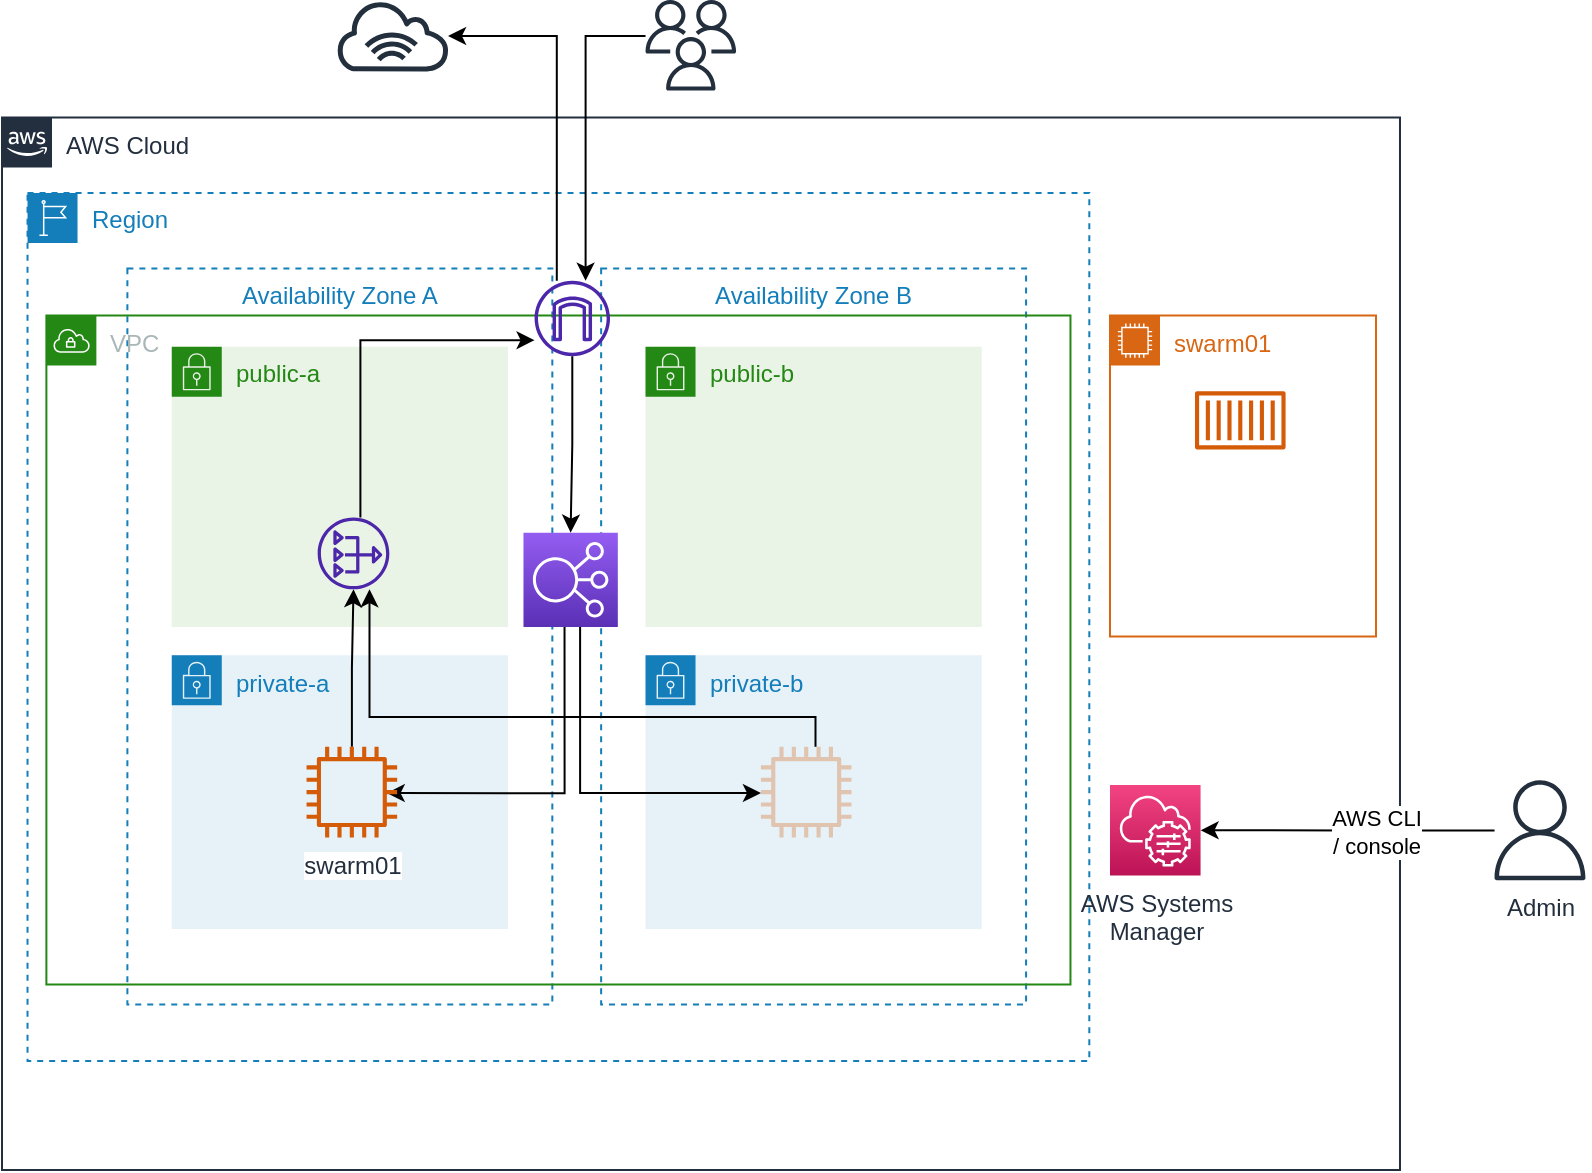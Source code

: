 <mxfile version="20.3.0" type="device"><diagram id="UMgFxtPS24bmHm647L1n" name="Page-1"><mxGraphModel dx="1102" dy="865" grid="1" gridSize="10" guides="1" tooltips="1" connect="1" arrows="1" fold="1" page="1" pageScale="1" pageWidth="1169" pageHeight="827" math="0" shadow="0"><root><mxCell id="0"/><mxCell id="1" parent="0"/><mxCell id="9_i05HSM28CkbswEpK7s-64" value="" style="group" vertex="1" connectable="0" parent="1"><mxGeometry x="96" y="275" width="704" height="585" as="geometry"/></mxCell><mxCell id="9_i05HSM28CkbswEpK7s-65" value="AWS Cloud" style="points=[[0,0],[0.25,0],[0.5,0],[0.75,0],[1,0],[1,0.25],[1,0.5],[1,0.75],[1,1],[0.75,1],[0.5,1],[0.25,1],[0,1],[0,0.75],[0,0.5],[0,0.25]];outlineConnect=0;gradientColor=none;html=1;whiteSpace=wrap;fontSize=12;fontStyle=0;shape=mxgraph.aws4.group;grIcon=mxgraph.aws4.group_aws_cloud_alt;strokeColor=#232F3E;fillColor=none;verticalAlign=top;align=left;spacingLeft=30;fontColor=#232F3E;dashed=0;container=1;pointerEvents=0;collapsible=0;recursiveResize=0;" vertex="1" parent="9_i05HSM28CkbswEpK7s-64"><mxGeometry y="58.736" width="698.996" height="526.264" as="geometry"/></mxCell><mxCell id="9_i05HSM28CkbswEpK7s-66" value="Region" style="points=[[0,0],[0.25,0],[0.5,0],[0.75,0],[1,0],[1,0.25],[1,0.5],[1,0.75],[1,1],[0.75,1],[0.5,1],[0.25,1],[0,1],[0,0.75],[0,0.5],[0,0.25]];outlineConnect=0;gradientColor=none;html=1;whiteSpace=wrap;fontSize=12;fontStyle=0;container=1;pointerEvents=0;collapsible=0;recursiveResize=0;shape=mxgraph.aws4.group;grIcon=mxgraph.aws4.group_region;strokeColor=#147EBA;fillColor=none;verticalAlign=top;align=left;spacingLeft=30;fontColor=#147EBA;dashed=1;" vertex="1" parent="9_i05HSM28CkbswEpK7s-65"><mxGeometry x="12.76" y="37.742" width="530.9" height="434.032" as="geometry"/></mxCell><mxCell id="9_i05HSM28CkbswEpK7s-67" value="Availability Zone A" style="fillColor=none;strokeColor=#147EBA;dashed=1;verticalAlign=top;fontStyle=0;fontColor=#147EBA;" vertex="1" parent="9_i05HSM28CkbswEpK7s-66"><mxGeometry x="49.928" y="37.742" width="212.473" height="367.984" as="geometry"/></mxCell><mxCell id="9_i05HSM28CkbswEpK7s-68" value="public-a" style="points=[[0,0],[0.25,0],[0.5,0],[0.75,0],[1,0],[1,0.25],[1,0.5],[1,0.75],[1,1],[0.75,1],[0.5,1],[0.25,1],[0,1],[0,0.75],[0,0.5],[0,0.25]];outlineConnect=0;gradientColor=none;html=1;whiteSpace=wrap;fontSize=12;fontStyle=0;container=1;pointerEvents=0;collapsible=0;recursiveResize=0;shape=mxgraph.aws4.group;grIcon=mxgraph.aws4.group_security_group;grStroke=0;strokeColor=#248814;fillColor=#E9F3E6;verticalAlign=top;align=left;spacingLeft=30;fontColor=#248814;dashed=0;" vertex="1" parent="9_i05HSM28CkbswEpK7s-66"><mxGeometry x="72.119" y="76.899" width="168.092" height="140.117" as="geometry"/></mxCell><mxCell id="9_i05HSM28CkbswEpK7s-69" value="" style="sketch=0;outlineConnect=0;fontColor=#232F3E;gradientColor=none;fillColor=#4D27AA;strokeColor=none;dashed=0;verticalLabelPosition=bottom;verticalAlign=top;align=center;html=1;fontSize=12;fontStyle=0;aspect=fixed;pointerEvents=1;shape=mxgraph.aws4.nat_gateway;shadow=0;" vertex="1" parent="9_i05HSM28CkbswEpK7s-68"><mxGeometry x="72.951" y="85.391" width="35.855" height="35.855" as="geometry"/></mxCell><mxCell id="9_i05HSM28CkbswEpK7s-70" value="private-a" style="points=[[0,0],[0.25,0],[0.5,0],[0.75,0],[1,0],[1,0.25],[1,0.5],[1,0.75],[1,1],[0.75,1],[0.5,1],[0.25,1],[0,1],[0,0.75],[0,0.5],[0,0.25]];outlineConnect=0;gradientColor=none;html=1;whiteSpace=wrap;fontSize=12;fontStyle=0;container=1;pointerEvents=0;collapsible=0;recursiveResize=0;shape=mxgraph.aws4.group;grIcon=mxgraph.aws4.group_security_group;grStroke=0;strokeColor=#147EBA;fillColor=#E6F2F8;verticalAlign=top;align=left;spacingLeft=30;fontColor=#147EBA;dashed=0;" vertex="1" parent="9_i05HSM28CkbswEpK7s-66"><mxGeometry x="72.119" y="231.169" width="168.092" height="136.815" as="geometry"/></mxCell><mxCell id="9_i05HSM28CkbswEpK7s-72" value="Availability Zone B" style="fillColor=none;strokeColor=#147EBA;dashed=1;verticalAlign=top;fontStyle=0;fontColor=#147EBA;" vertex="1" parent="9_i05HSM28CkbswEpK7s-66"><mxGeometry x="286.81" y="37.742" width="212.473" height="367.984" as="geometry"/></mxCell><mxCell id="9_i05HSM28CkbswEpK7s-73" value="public-b" style="points=[[0,0],[0.25,0],[0.5,0],[0.75,0],[1,0],[1,0.25],[1,0.5],[1,0.75],[1,1],[0.75,1],[0.5,1],[0.25,1],[0,1],[0,0.75],[0,0.5],[0,0.25]];outlineConnect=0;gradientColor=none;html=1;whiteSpace=wrap;fontSize=12;fontStyle=0;container=1;pointerEvents=0;collapsible=0;recursiveResize=0;shape=mxgraph.aws4.group;grIcon=mxgraph.aws4.group_security_group;grStroke=0;strokeColor=#248814;fillColor=#E9F3E6;verticalAlign=top;align=left;spacingLeft=30;fontColor=#248814;dashed=0;" vertex="1" parent="9_i05HSM28CkbswEpK7s-66"><mxGeometry x="309.001" y="76.899" width="168.092" height="140.117" as="geometry"/></mxCell><mxCell id="9_i05HSM28CkbswEpK7s-74" value="private-b" style="points=[[0,0],[0.25,0],[0.5,0],[0.75,0],[1,0],[1,0.25],[1,0.5],[1,0.75],[1,1],[0.75,1],[0.5,1],[0.25,1],[0,1],[0,0.75],[0,0.5],[0,0.25]];outlineConnect=0;gradientColor=none;html=1;whiteSpace=wrap;fontSize=12;fontStyle=0;container=1;pointerEvents=0;collapsible=0;recursiveResize=0;shape=mxgraph.aws4.group;grIcon=mxgraph.aws4.group_security_group;grStroke=0;strokeColor=#147EBA;fillColor=#E6F2F8;verticalAlign=top;align=left;spacingLeft=30;fontColor=#147EBA;dashed=0;" vertex="1" parent="9_i05HSM28CkbswEpK7s-66"><mxGeometry x="309.001" y="231.169" width="168.092" height="136.815" as="geometry"/></mxCell><mxCell id="9_i05HSM28CkbswEpK7s-75" value="" style="sketch=0;outlineConnect=0;fontColor=#232F3E;gradientColor=none;fillColor=#D45B07;strokeColor=none;dashed=1;verticalLabelPosition=bottom;verticalAlign=top;align=center;html=1;fontSize=12;fontStyle=0;aspect=fixed;pointerEvents=1;shape=mxgraph.aws4.instance2;shadow=0;opacity=30;" vertex="1" parent="9_i05HSM28CkbswEpK7s-74"><mxGeometry x="57.695" y="45.762" width="45.29" height="45.29" as="geometry"/></mxCell><mxCell id="9_i05HSM28CkbswEpK7s-76" value="VPC" style="points=[[0,0],[0.25,0],[0.5,0],[0.75,0],[1,0],[1,0.25],[1,0.5],[1,0.75],[1,1],[0.75,1],[0.5,1],[0.25,1],[0,1],[0,0.75],[0,0.5],[0,0.25]];outlineConnect=0;gradientColor=none;html=1;whiteSpace=wrap;fontSize=12;fontStyle=0;container=1;pointerEvents=0;collapsible=0;recursiveResize=0;shape=mxgraph.aws4.group;grIcon=mxgraph.aws4.group_vpc;strokeColor=#248814;fillColor=none;verticalAlign=top;align=left;spacingLeft=30;fontColor=#AAB7B8;dashed=0;shadow=0;sketch=0;" vertex="1" parent="9_i05HSM28CkbswEpK7s-66"><mxGeometry x="9.431" y="61.331" width="512.042" height="334.488" as="geometry"/></mxCell><mxCell id="9_i05HSM28CkbswEpK7s-77" value="" style="sketch=0;outlineConnect=0;fontColor=#232F3E;gradientColor=none;fillColor=#4D27AA;strokeColor=none;dashed=0;verticalLabelPosition=bottom;verticalAlign=top;align=center;html=1;fontSize=12;fontStyle=0;aspect=fixed;pointerEvents=1;shape=mxgraph.aws4.internet_gateway;shadow=0;" vertex="1" parent="9_i05HSM28CkbswEpK7s-76"><mxGeometry x="244.094" y="-17.456" width="37.742" height="37.742" as="geometry"/></mxCell><mxCell id="9_i05HSM28CkbswEpK7s-80" style="edgeStyle=orthogonalEdgeStyle;rounded=0;orthogonalLoop=1;jettySize=auto;html=1;entryX=0.885;entryY=0.511;entryDx=0;entryDy=0;entryPerimeter=0;" edge="1" parent="9_i05HSM28CkbswEpK7s-66" target="9_i05HSM28CkbswEpK7s-71"><mxGeometry relative="1" as="geometry"><mxPoint x="268.503" y="217.016" as="sourcePoint"/><mxPoint x="196.385" y="300.096" as="targetPoint"/><Array as="points"><mxPoint x="268.503" y="300.048"/></Array></mxGeometry></mxCell><mxCell id="9_i05HSM28CkbswEpK7s-81" style="edgeStyle=orthogonalEdgeStyle;rounded=0;orthogonalLoop=1;jettySize=auto;html=1;" edge="1" parent="9_i05HSM28CkbswEpK7s-66" source="9_i05HSM28CkbswEpK7s-82" target="9_i05HSM28CkbswEpK7s-75"><mxGeometry relative="1" as="geometry"><Array as="points"><mxPoint x="276.27" y="300.048"/></Array></mxGeometry></mxCell><mxCell id="9_i05HSM28CkbswEpK7s-82" value="" style="sketch=0;points=[[0,0,0],[0.25,0,0],[0.5,0,0],[0.75,0,0],[1,0,0],[0,1,0],[0.25,1,0],[0.5,1,0],[0.75,1,0],[1,1,0],[0,0.25,0],[0,0.5,0],[0,0.75,0],[1,0.25,0],[1,0.5,0],[1,0.75,0]];outlineConnect=0;fontColor=#232F3E;gradientColor=#945DF2;gradientDirection=north;fillColor=#5A30B5;strokeColor=#ffffff;dashed=0;verticalLabelPosition=bottom;verticalAlign=top;align=center;html=1;fontSize=12;fontStyle=0;aspect=fixed;shape=mxgraph.aws4.resourceIcon;resIcon=mxgraph.aws4.elastic_load_balancing;" vertex="1" parent="9_i05HSM28CkbswEpK7s-66"><mxGeometry x="247.977" y="169.839" width="47.177" height="47.177" as="geometry"/></mxCell><mxCell id="9_i05HSM28CkbswEpK7s-83" style="edgeStyle=orthogonalEdgeStyle;rounded=0;orthogonalLoop=1;jettySize=auto;html=1;" edge="1" parent="9_i05HSM28CkbswEpK7s-66" source="9_i05HSM28CkbswEpK7s-75" target="9_i05HSM28CkbswEpK7s-69"><mxGeometry relative="1" as="geometry"><Array as="points"><mxPoint x="394" y="262"/><mxPoint x="171" y="262"/></Array></mxGeometry></mxCell><mxCell id="9_i05HSM28CkbswEpK7s-84" style="edgeStyle=orthogonalEdgeStyle;rounded=0;orthogonalLoop=1;jettySize=auto;html=1;" edge="1" parent="9_i05HSM28CkbswEpK7s-66" source="9_i05HSM28CkbswEpK7s-69" target="9_i05HSM28CkbswEpK7s-77"><mxGeometry relative="1" as="geometry"><Array as="points"><mxPoint x="166.428" y="73.597"/></Array></mxGeometry></mxCell><mxCell id="9_i05HSM28CkbswEpK7s-85" style="edgeStyle=orthogonalEdgeStyle;rounded=0;orthogonalLoop=1;jettySize=auto;html=1;" edge="1" parent="9_i05HSM28CkbswEpK7s-66" source="9_i05HSM28CkbswEpK7s-77" target="9_i05HSM28CkbswEpK7s-82"><mxGeometry relative="1" as="geometry"><mxPoint x="271.24" y="108.522" as="sourcePoint"/></mxGeometry></mxCell><mxCell id="9_i05HSM28CkbswEpK7s-99" value="swarm01" style="points=[[0,0],[0.25,0],[0.5,0],[0.75,0],[1,0],[1,0.25],[1,0.5],[1,0.75],[1,1],[0.75,1],[0.5,1],[0.25,1],[0,1],[0,0.75],[0,0.5],[0,0.25]];outlineConnect=0;gradientColor=none;html=1;whiteSpace=wrap;fontSize=12;fontStyle=0;container=1;pointerEvents=0;collapsible=0;recursiveResize=0;shape=mxgraph.aws4.group;grIcon=mxgraph.aws4.group_ec2_instance_contents;strokeColor=#D86613;fillColor=none;verticalAlign=top;align=left;spacingLeft=30;fontColor=#D86613;dashed=0;" vertex="1" parent="9_i05HSM28CkbswEpK7s-65"><mxGeometry x="554" y="99.073" width="133" height="160.403" as="geometry"/></mxCell><mxCell id="9_i05HSM28CkbswEpK7s-100" value="" style="sketch=0;outlineConnect=0;fontColor=#232F3E;gradientColor=none;fillColor=#D45B07;strokeColor=none;dashed=0;verticalLabelPosition=bottom;verticalAlign=top;align=center;html=1;fontSize=12;fontStyle=0;aspect=fixed;pointerEvents=1;shape=mxgraph.aws4.container_1;labelBackgroundColor=default;" vertex="1" parent="9_i05HSM28CkbswEpK7s-99"><mxGeometry x="42.5" y="37.742" width="45.29" height="29.25" as="geometry"/></mxCell><mxCell id="9_i05HSM28CkbswEpK7s-91" value="" style="sketch=0;outlineConnect=0;fontColor=#232F3E;gradientColor=none;fillColor=#232F3D;strokeColor=none;dashed=0;verticalLabelPosition=bottom;verticalAlign=top;align=center;html=1;fontSize=12;fontStyle=0;aspect=fixed;pointerEvents=1;shape=mxgraph.aws4.internet_alt1;" vertex="1" parent="9_i05HSM28CkbswEpK7s-64"><mxGeometry x="166.428" width="58.028" height="35.713" as="geometry"/></mxCell><mxCell id="9_i05HSM28CkbswEpK7s-92" style="edgeStyle=orthogonalEdgeStyle;rounded=0;orthogonalLoop=1;jettySize=auto;html=1;" edge="1" parent="9_i05HSM28CkbswEpK7s-64" source="9_i05HSM28CkbswEpK7s-77" target="9_i05HSM28CkbswEpK7s-91"><mxGeometry relative="1" as="geometry"><Array as="points"><mxPoint x="277.379" y="17.927"/></Array></mxGeometry></mxCell><mxCell id="9_i05HSM28CkbswEpK7s-93" style="edgeStyle=orthogonalEdgeStyle;rounded=0;orthogonalLoop=1;jettySize=auto;html=1;" edge="1" parent="9_i05HSM28CkbswEpK7s-64" source="9_i05HSM28CkbswEpK7s-94" target="9_i05HSM28CkbswEpK7s-77"><mxGeometry relative="1" as="geometry"><mxPoint x="343.95" y="17.927" as="sourcePoint"/><mxPoint x="291.708" y="130.974" as="targetPoint"/><Array as="points"><mxPoint x="291.803" y="17.927"/></Array></mxGeometry></mxCell><mxCell id="9_i05HSM28CkbswEpK7s-94" value="" style="sketch=0;outlineConnect=0;fontColor=#232F3E;gradientColor=none;fillColor=#232F3D;strokeColor=none;dashed=0;verticalLabelPosition=bottom;verticalAlign=top;align=center;html=1;fontSize=12;fontStyle=0;aspect=fixed;pointerEvents=1;shape=mxgraph.aws4.users;shadow=0;" vertex="1" parent="9_i05HSM28CkbswEpK7s-64"><mxGeometry x="321.76" width="45.29" height="45.29" as="geometry"/></mxCell><mxCell id="9_i05HSM28CkbswEpK7s-78" style="edgeStyle=orthogonalEdgeStyle;rounded=0;orthogonalLoop=1;jettySize=auto;html=1;" edge="1" parent="9_i05HSM28CkbswEpK7s-64" source="9_i05HSM28CkbswEpK7s-71" target="9_i05HSM28CkbswEpK7s-69"><mxGeometry relative="1" as="geometry"/></mxCell><mxCell id="9_i05HSM28CkbswEpK7s-71" value="swarm01" style="sketch=0;outlineConnect=0;fontColor=#232F3E;gradientColor=none;fillColor=#D45B07;strokeColor=none;dashed=0;verticalLabelPosition=bottom;verticalAlign=top;align=center;html=1;fontSize=12;fontStyle=0;aspect=fixed;pointerEvents=1;shape=mxgraph.aws4.instance2;shadow=0;labelBackgroundColor=default;" vertex="1" parent="9_i05HSM28CkbswEpK7s-64"><mxGeometry x="152.281" y="373.409" width="45.29" height="45.29" as="geometry"/></mxCell><mxCell id="9_i05HSM28CkbswEpK7s-104" value="" style="shape=image;verticalLabelPosition=bottom;labelBackgroundColor=default;verticalAlign=top;aspect=fixed;imageAspect=0;image=https://miro.medium.com/max/700/0*Hl-1BN46JLiTh8UM.png;" vertex="1" parent="9_i05HSM28CkbswEpK7s-64"><mxGeometry x="580" y="231.169" width="73.597" height="72.465" as="geometry"/></mxCell><mxCell id="9_i05HSM28CkbswEpK7s-79" value="AWS Systems&lt;br&gt;Manager" style="sketch=0;points=[[0,0,0],[0.25,0,0],[0.5,0,0],[0.75,0,0],[1,0,0],[0,1,0],[0.25,1,0],[0.5,1,0],[0.75,1,0],[1,1,0],[0,0.25,0],[0,0.5,0],[0,0.75,0],[1,0.25,0],[1,0.5,0],[1,0.75,0]];points=[[0,0,0],[0.25,0,0],[0.5,0,0],[0.75,0,0],[1,0,0],[0,1,0],[0.25,1,0],[0.5,1,0],[0.75,1,0],[1,1,0],[0,0.25,0],[0,0.5,0],[0,0.75,0],[1,0.25,0],[1,0.5,0],[1,0.75,0]];outlineConnect=0;fontColor=#232F3E;gradientColor=#F34482;gradientDirection=north;fillColor=#BC1356;strokeColor=#ffffff;dashed=0;verticalLabelPosition=bottom;verticalAlign=top;align=center;html=1;fontSize=12;fontStyle=0;aspect=fixed;shape=mxgraph.aws4.resourceIcon;resIcon=mxgraph.aws4.systems_manager;shadow=0;" vertex="1" parent="9_i05HSM28CkbswEpK7s-64"><mxGeometry x="553.997" y="392.516" width="45.29" height="45.29" as="geometry"/></mxCell><mxCell id="9_i05HSM28CkbswEpK7s-98" value="Admin" style="sketch=0;outlineConnect=0;fontColor=#232F3E;gradientColor=none;fillColor=#232F3D;strokeColor=none;dashed=0;verticalLabelPosition=bottom;verticalAlign=top;align=center;html=1;fontSize=12;fontStyle=0;aspect=fixed;pointerEvents=1;shape=mxgraph.aws4.user;shadow=0;" vertex="1" parent="1"><mxGeometry x="840" y="665.16" width="50" height="50" as="geometry"/></mxCell><mxCell id="9_i05HSM28CkbswEpK7s-96" style="edgeStyle=orthogonalEdgeStyle;rounded=0;orthogonalLoop=1;jettySize=auto;html=1;" edge="1" parent="1" source="9_i05HSM28CkbswEpK7s-98" target="9_i05HSM28CkbswEpK7s-79"><mxGeometry relative="1" as="geometry"/></mxCell><mxCell id="9_i05HSM28CkbswEpK7s-97" value="AWS CLI &lt;br&gt;/ console" style="edgeLabel;html=1;align=center;verticalAlign=middle;resizable=0;points=[];" vertex="1" connectable="0" parent="9_i05HSM28CkbswEpK7s-96"><mxGeometry x="-0.186" relative="1" as="geometry"><mxPoint y="1" as="offset"/></mxGeometry></mxCell></root></mxGraphModel></diagram></mxfile>